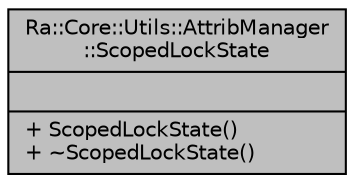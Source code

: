 digraph "Ra::Core::Utils::AttribManager::ScopedLockState"
{
 // INTERACTIVE_SVG=YES
 // LATEX_PDF_SIZE
  edge [fontname="Helvetica",fontsize="10",labelfontname="Helvetica",labelfontsize="10"];
  node [fontname="Helvetica",fontsize="10",shape=record];
  Node1 [label="{Ra::Core::Utils::AttribManager\l::ScopedLockState\n||+ ScopedLockState()\l+ ~ScopedLockState()\l}",height=0.2,width=0.4,color="black", fillcolor="grey75", style="filled", fontcolor="black",tooltip="Scope lock state management for attributes."];
}
